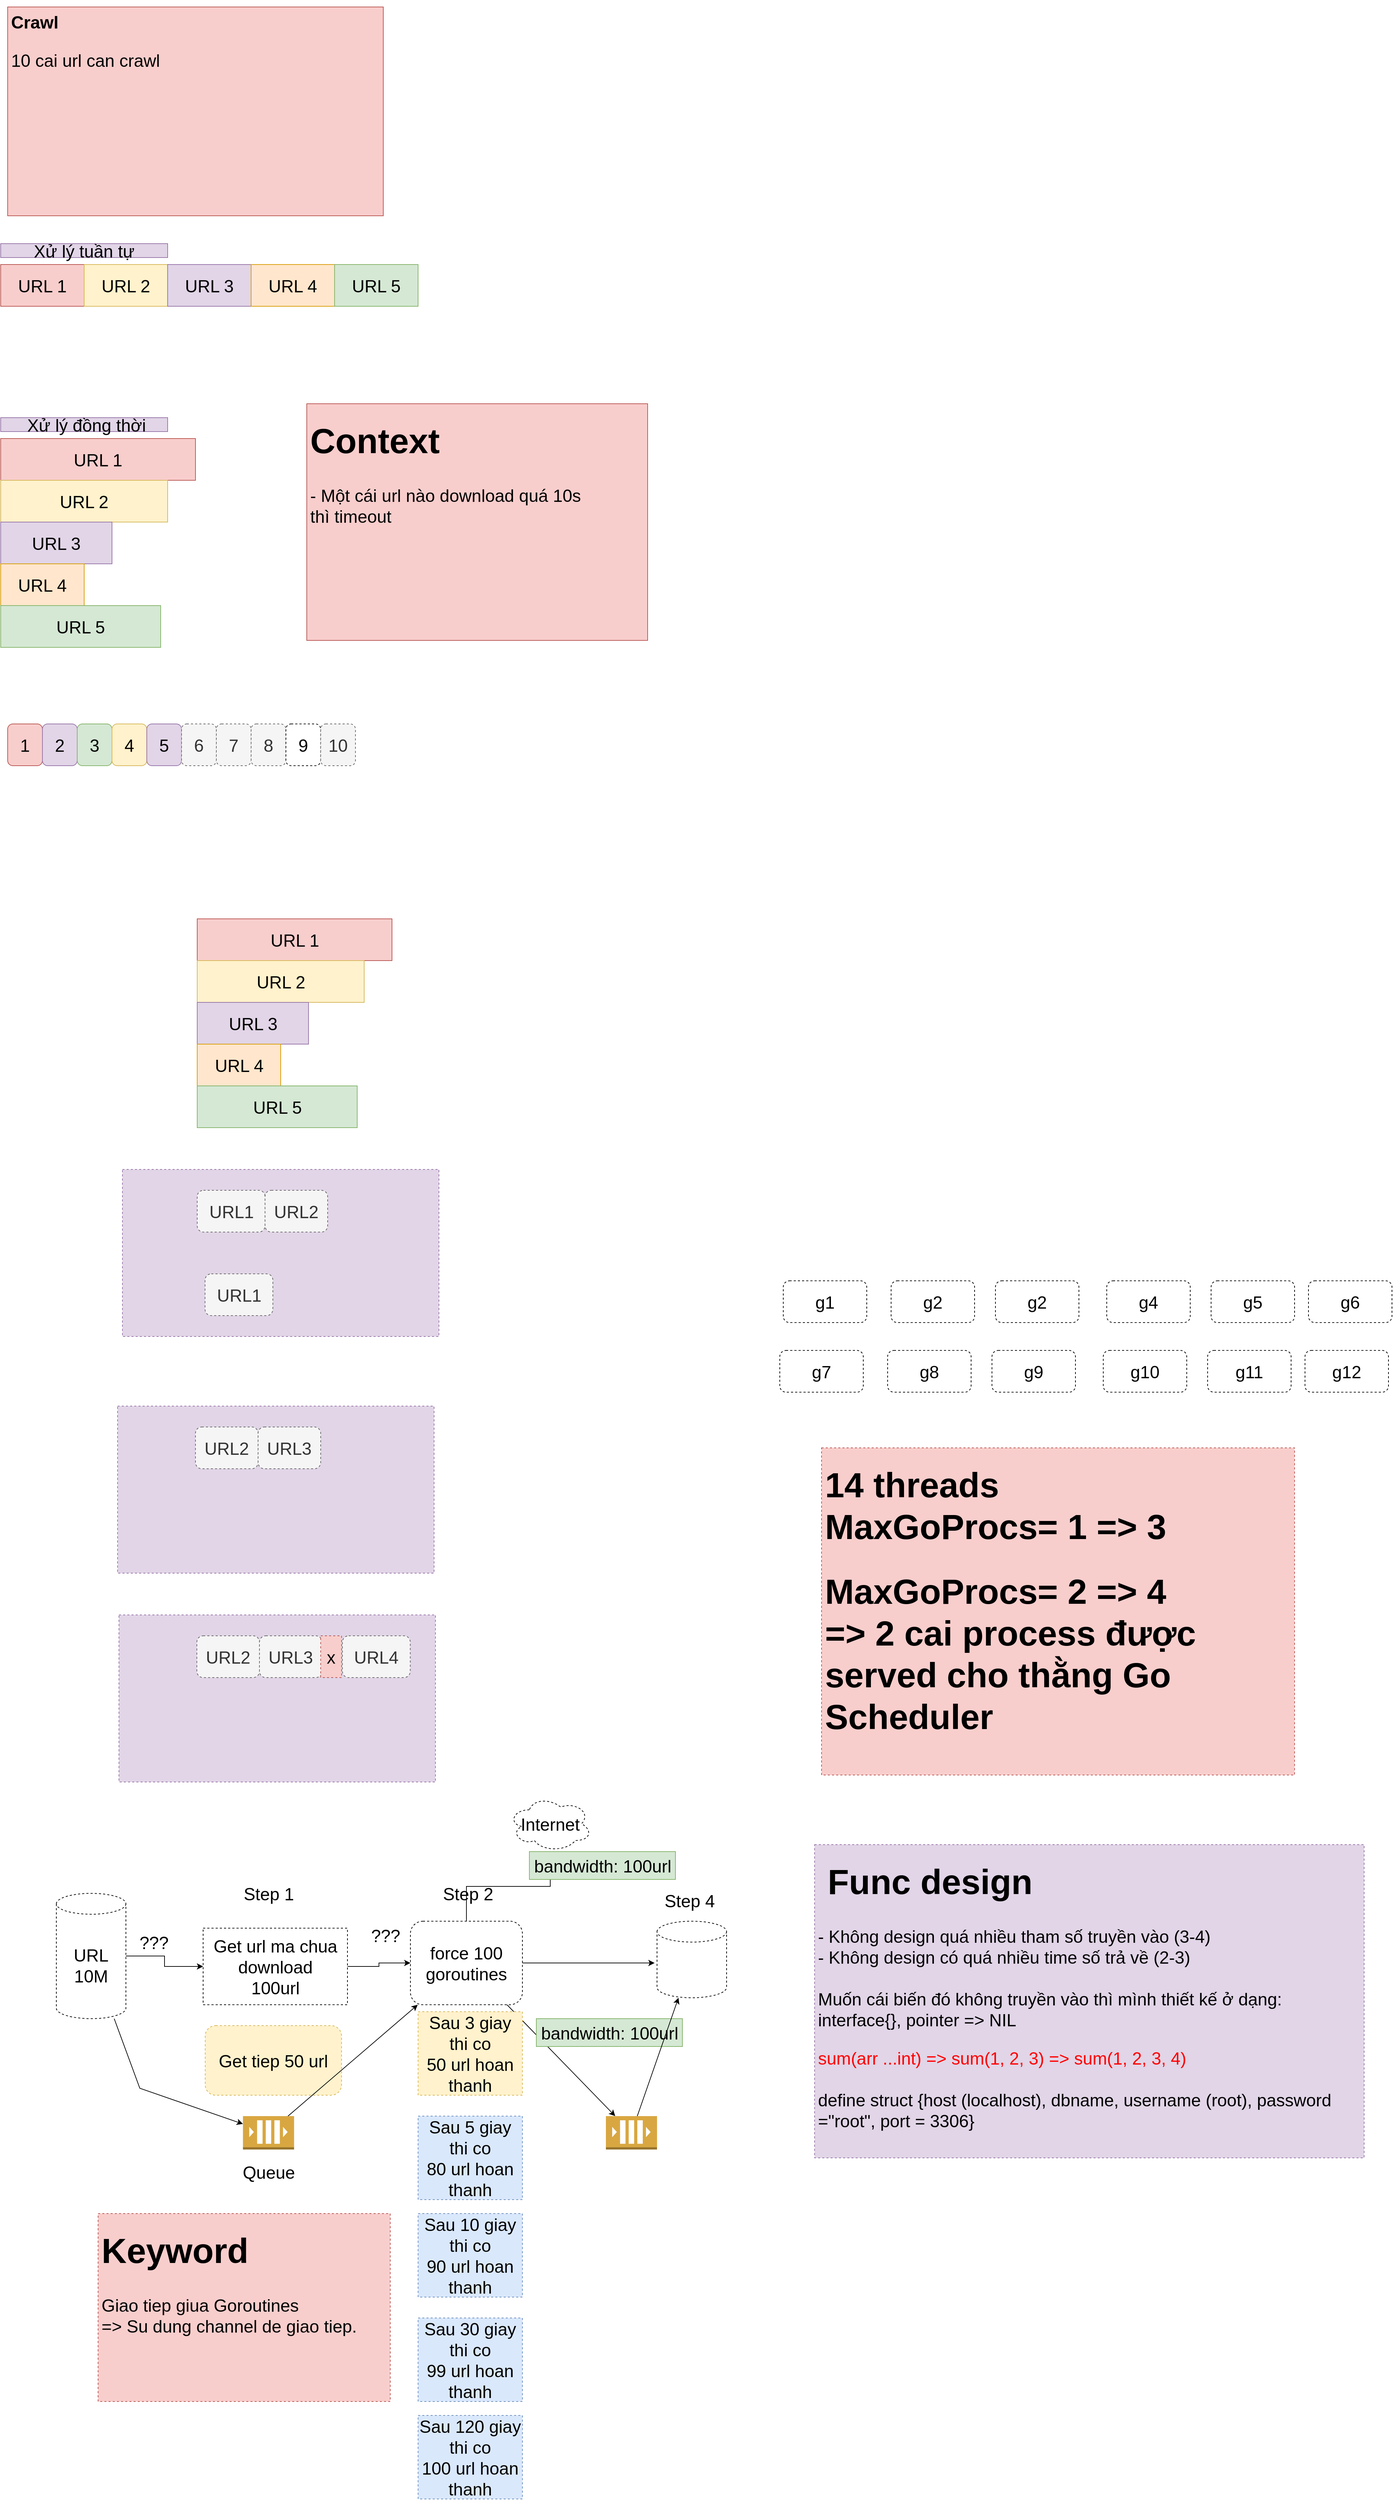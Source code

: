 <mxfile version="14.5.1" type="device"><diagram id="S1A6ARI2aFTFLwObNTvR" name="Page-1"><mxGraphModel dx="1106" dy="900" grid="1" gridSize="10" guides="1" tooltips="1" connect="1" arrows="1" fold="1" page="1" pageScale="1" pageWidth="850" pageHeight="1100" math="0" shadow="0"><root><mxCell id="0"/><mxCell id="1" parent="0"/><mxCell id="Xr8a-XAWNBKAME4nFiZ5-33" value="" style="rounded=0;whiteSpace=wrap;html=1;dashed=1;fontSize=25;fillColor=#e1d5e7;strokeColor=#9673a6;" vertex="1" parent="1"><mxGeometry x="205" y="1750" width="455" height="240" as="geometry"/></mxCell><mxCell id="Xr8a-XAWNBKAME4nFiZ5-1" value="&lt;h1 style=&quot;font-size: 25px;&quot;&gt;Crawl&lt;/h1&gt;&lt;p style=&quot;font-size: 25px;&quot;&gt;10 cai url can crawl&lt;/p&gt;" style="text;html=1;strokeColor=#b85450;fillColor=#f8cecc;spacing=5;spacingTop=-20;whiteSpace=wrap;overflow=hidden;rounded=0;fontSize=25;" vertex="1" parent="1"><mxGeometry x="40" y="80" width="540" height="300" as="geometry"/></mxCell><mxCell id="Xr8a-XAWNBKAME4nFiZ5-2" value="URL 1" style="rounded=0;whiteSpace=wrap;html=1;fontSize=25;fillColor=#f8cecc;strokeColor=#b85450;" vertex="1" parent="1"><mxGeometry x="30" y="450" width="120" height="60" as="geometry"/></mxCell><mxCell id="Xr8a-XAWNBKAME4nFiZ5-3" value="URL 2" style="rounded=0;whiteSpace=wrap;html=1;fontSize=25;fillColor=#fff2cc;strokeColor=#d6b656;" vertex="1" parent="1"><mxGeometry x="150" y="450" width="120" height="60" as="geometry"/></mxCell><mxCell id="Xr8a-XAWNBKAME4nFiZ5-4" value="URL 3" style="rounded=0;whiteSpace=wrap;html=1;fontSize=25;fillColor=#e1d5e7;strokeColor=#9673a6;" vertex="1" parent="1"><mxGeometry x="270" y="450" width="120" height="60" as="geometry"/></mxCell><mxCell id="Xr8a-XAWNBKAME4nFiZ5-5" value="URL 4" style="rounded=0;whiteSpace=wrap;html=1;fontSize=25;fillColor=#ffe6cc;strokeColor=#d79b00;" vertex="1" parent="1"><mxGeometry x="390" y="450" width="120" height="60" as="geometry"/></mxCell><mxCell id="Xr8a-XAWNBKAME4nFiZ5-6" value="URL 5" style="rounded=0;whiteSpace=wrap;html=1;fontSize=25;fillColor=#d5e8d4;strokeColor=#82b366;" vertex="1" parent="1"><mxGeometry x="510" y="450" width="120" height="60" as="geometry"/></mxCell><mxCell id="Xr8a-XAWNBKAME4nFiZ5-7" value="Xử lý tuần tự" style="text;html=1;strokeColor=#9673a6;fillColor=#e1d5e7;align=center;verticalAlign=middle;whiteSpace=wrap;rounded=0;fontSize=25;" vertex="1" parent="1"><mxGeometry x="30" y="420" width="240" height="20" as="geometry"/></mxCell><mxCell id="Xr8a-XAWNBKAME4nFiZ5-8" value="URL 1" style="rounded=0;whiteSpace=wrap;html=1;fontSize=25;fillColor=#f8cecc;strokeColor=#b85450;" vertex="1" parent="1"><mxGeometry x="30" y="700" width="280" height="60" as="geometry"/></mxCell><mxCell id="Xr8a-XAWNBKAME4nFiZ5-9" value="URL 2" style="rounded=0;whiteSpace=wrap;html=1;fontSize=25;fillColor=#fff2cc;strokeColor=#d6b656;" vertex="1" parent="1"><mxGeometry x="30" y="760" width="240" height="60" as="geometry"/></mxCell><mxCell id="Xr8a-XAWNBKAME4nFiZ5-10" value="URL 3" style="rounded=0;whiteSpace=wrap;html=1;fontSize=25;fillColor=#e1d5e7;strokeColor=#9673a6;" vertex="1" parent="1"><mxGeometry x="30" y="820" width="160" height="60" as="geometry"/></mxCell><mxCell id="Xr8a-XAWNBKAME4nFiZ5-11" value="URL 4" style="rounded=0;whiteSpace=wrap;html=1;fontSize=25;fillColor=#ffe6cc;strokeColor=#d79b00;" vertex="1" parent="1"><mxGeometry x="30" y="880" width="120" height="60" as="geometry"/></mxCell><mxCell id="Xr8a-XAWNBKAME4nFiZ5-12" value="URL 5" style="rounded=0;whiteSpace=wrap;html=1;fontSize=25;fillColor=#d5e8d4;strokeColor=#82b366;" vertex="1" parent="1"><mxGeometry x="30" y="940" width="230" height="60" as="geometry"/></mxCell><mxCell id="Xr8a-XAWNBKAME4nFiZ5-13" value="&amp;nbsp;Xử lý đồng thời" style="text;html=1;strokeColor=#9673a6;fillColor=#e1d5e7;align=center;verticalAlign=middle;whiteSpace=wrap;rounded=0;fontSize=25;" vertex="1" parent="1"><mxGeometry x="30" y="670" width="240" height="20" as="geometry"/></mxCell><mxCell id="Xr8a-XAWNBKAME4nFiZ5-14" value="&lt;h1&gt;Context&lt;/h1&gt;&lt;div&gt;- Một cái url nào download quá 10s&lt;/div&gt;&lt;div&gt;thì timeout&lt;/div&gt;" style="text;html=1;strokeColor=#b85450;fillColor=#f8cecc;spacing=5;spacingTop=-20;whiteSpace=wrap;overflow=hidden;rounded=0;fontSize=25;" vertex="1" parent="1"><mxGeometry x="470" y="650" width="490" height="340" as="geometry"/></mxCell><mxCell id="Xr8a-XAWNBKAME4nFiZ5-15" value="1" style="rounded=1;whiteSpace=wrap;html=1;fontSize=25;fillColor=#f8cecc;strokeColor=#b85450;" vertex="1" parent="1"><mxGeometry x="40" y="1110" width="50" height="60" as="geometry"/></mxCell><mxCell id="Xr8a-XAWNBKAME4nFiZ5-16" value="2" style="rounded=1;whiteSpace=wrap;html=1;fontSize=25;fillColor=#e1d5e7;strokeColor=#9673a6;" vertex="1" parent="1"><mxGeometry x="90" y="1110" width="50" height="60" as="geometry"/></mxCell><mxCell id="Xr8a-XAWNBKAME4nFiZ5-17" value="3" style="rounded=1;whiteSpace=wrap;html=1;fontSize=25;fillColor=#d5e8d4;strokeColor=#82b366;" vertex="1" parent="1"><mxGeometry x="140" y="1110" width="50" height="60" as="geometry"/></mxCell><mxCell id="Xr8a-XAWNBKAME4nFiZ5-18" value="4" style="rounded=1;whiteSpace=wrap;html=1;fontSize=25;fillColor=#fff2cc;strokeColor=#d6b656;" vertex="1" parent="1"><mxGeometry x="190" y="1110" width="50" height="60" as="geometry"/></mxCell><mxCell id="Xr8a-XAWNBKAME4nFiZ5-19" value="5" style="rounded=1;whiteSpace=wrap;html=1;fontSize=25;fillColor=#e1d5e7;strokeColor=#9673a6;" vertex="1" parent="1"><mxGeometry x="240" y="1110" width="50" height="60" as="geometry"/></mxCell><mxCell id="Xr8a-XAWNBKAME4nFiZ5-20" value="6" style="rounded=1;whiteSpace=wrap;html=1;fontSize=25;fillColor=#f5f5f5;strokeColor=#666666;fontColor=#333333;dashed=1;" vertex="1" parent="1"><mxGeometry x="290" y="1110" width="50" height="60" as="geometry"/></mxCell><mxCell id="Xr8a-XAWNBKAME4nFiZ5-21" value="7" style="rounded=1;whiteSpace=wrap;html=1;fontSize=25;fillColor=#f5f5f5;strokeColor=#666666;fontColor=#333333;dashed=1;" vertex="1" parent="1"><mxGeometry x="340" y="1110" width="50" height="60" as="geometry"/></mxCell><mxCell id="Xr8a-XAWNBKAME4nFiZ5-22" value="8" style="rounded=1;whiteSpace=wrap;html=1;fontSize=25;fillColor=#f5f5f5;strokeColor=#666666;fontColor=#333333;dashed=1;" vertex="1" parent="1"><mxGeometry x="390" y="1110" width="50" height="60" as="geometry"/></mxCell><mxCell id="Xr8a-XAWNBKAME4nFiZ5-23" value="9" style="rounded=1;whiteSpace=wrap;html=1;fontSize=25;dashed=1;" vertex="1" parent="1"><mxGeometry x="440" y="1110" width="50" height="60" as="geometry"/></mxCell><mxCell id="Xr8a-XAWNBKAME4nFiZ5-24" value="10" style="rounded=1;whiteSpace=wrap;html=1;fontSize=25;fillColor=#f5f5f5;strokeColor=#666666;fontColor=#333333;dashed=1;" vertex="1" parent="1"><mxGeometry x="490" y="1110" width="50" height="60" as="geometry"/></mxCell><mxCell id="Xr8a-XAWNBKAME4nFiZ5-25" value="URL1" style="rounded=1;whiteSpace=wrap;html=1;fontSize=25;fillColor=#f5f5f5;strokeColor=#666666;fontColor=#333333;dashed=1;" vertex="1" parent="1"><mxGeometry x="312.5" y="1780" width="97.5" height="60" as="geometry"/></mxCell><mxCell id="Xr8a-XAWNBKAME4nFiZ5-26" value="URL2" style="rounded=1;whiteSpace=wrap;html=1;fontSize=25;fillColor=#f5f5f5;strokeColor=#666666;fontColor=#333333;dashed=1;" vertex="1" parent="1"><mxGeometry x="410" y="1780" width="90" height="60" as="geometry"/></mxCell><mxCell id="Xr8a-XAWNBKAME4nFiZ5-27" value="URL 1" style="rounded=0;whiteSpace=wrap;html=1;fontSize=25;fillColor=#f8cecc;strokeColor=#b85450;" vertex="1" parent="1"><mxGeometry x="312.5" y="1390" width="280" height="60" as="geometry"/></mxCell><mxCell id="Xr8a-XAWNBKAME4nFiZ5-28" value="URL 2" style="rounded=0;whiteSpace=wrap;html=1;fontSize=25;fillColor=#fff2cc;strokeColor=#d6b656;" vertex="1" parent="1"><mxGeometry x="312.5" y="1450" width="240" height="60" as="geometry"/></mxCell><mxCell id="Xr8a-XAWNBKAME4nFiZ5-29" value="URL 3" style="rounded=0;whiteSpace=wrap;html=1;fontSize=25;fillColor=#e1d5e7;strokeColor=#9673a6;" vertex="1" parent="1"><mxGeometry x="312.5" y="1510" width="160" height="60" as="geometry"/></mxCell><mxCell id="Xr8a-XAWNBKAME4nFiZ5-30" value="URL 4" style="rounded=0;whiteSpace=wrap;html=1;fontSize=25;fillColor=#ffe6cc;strokeColor=#d79b00;" vertex="1" parent="1"><mxGeometry x="312.5" y="1570" width="120" height="60" as="geometry"/></mxCell><mxCell id="Xr8a-XAWNBKAME4nFiZ5-31" value="URL 5" style="rounded=0;whiteSpace=wrap;html=1;fontSize=25;fillColor=#d5e8d4;strokeColor=#82b366;" vertex="1" parent="1"><mxGeometry x="312.5" y="1630" width="230" height="60" as="geometry"/></mxCell><mxCell id="Xr8a-XAWNBKAME4nFiZ5-32" value="URL1" style="rounded=1;whiteSpace=wrap;html=1;fontSize=25;fillColor=#f5f5f5;strokeColor=#666666;fontColor=#333333;dashed=1;" vertex="1" parent="1"><mxGeometry x="323.75" y="1900" width="97.5" height="60" as="geometry"/></mxCell><mxCell id="Xr8a-XAWNBKAME4nFiZ5-34" value="" style="rounded=0;whiteSpace=wrap;html=1;dashed=1;fontSize=25;fillColor=#e1d5e7;strokeColor=#9673a6;" vertex="1" parent="1"><mxGeometry x="198" y="2090" width="455" height="240" as="geometry"/></mxCell><mxCell id="Xr8a-XAWNBKAME4nFiZ5-36" value="URL2" style="rounded=1;whiteSpace=wrap;html=1;fontSize=25;fillColor=#f5f5f5;strokeColor=#666666;fontColor=#333333;dashed=1;" vertex="1" parent="1"><mxGeometry x="310" y="2120" width="90" height="60" as="geometry"/></mxCell><mxCell id="Xr8a-XAWNBKAME4nFiZ5-38" value="URL3" style="rounded=1;whiteSpace=wrap;html=1;fontSize=25;fillColor=#f5f5f5;strokeColor=#666666;fontColor=#333333;dashed=1;" vertex="1" parent="1"><mxGeometry x="400" y="2120" width="90" height="60" as="geometry"/></mxCell><mxCell id="Xr8a-XAWNBKAME4nFiZ5-39" value="" style="rounded=0;whiteSpace=wrap;html=1;dashed=1;fontSize=25;fillColor=#e1d5e7;strokeColor=#9673a6;" vertex="1" parent="1"><mxGeometry x="200" y="2390" width="455" height="240" as="geometry"/></mxCell><mxCell id="Xr8a-XAWNBKAME4nFiZ5-40" value="URL2" style="rounded=1;whiteSpace=wrap;html=1;fontSize=25;fillColor=#f5f5f5;strokeColor=#666666;fontColor=#333333;dashed=1;" vertex="1" parent="1"><mxGeometry x="312" y="2420" width="90" height="60" as="geometry"/></mxCell><mxCell id="Xr8a-XAWNBKAME4nFiZ5-41" value="URL3" style="rounded=1;whiteSpace=wrap;html=1;fontSize=25;fillColor=#f5f5f5;strokeColor=#666666;fontColor=#333333;dashed=1;" vertex="1" parent="1"><mxGeometry x="402" y="2420" width="90" height="60" as="geometry"/></mxCell><mxCell id="Xr8a-XAWNBKAME4nFiZ5-42" value="URL4" style="rounded=1;whiteSpace=wrap;html=1;fontSize=25;fillColor=#f5f5f5;strokeColor=#666666;fontColor=#333333;dashed=1;" vertex="1" parent="1"><mxGeometry x="521.25" y="2420" width="97.5" height="60" as="geometry"/></mxCell><mxCell id="Xr8a-XAWNBKAME4nFiZ5-43" value="x" style="rounded=0;whiteSpace=wrap;html=1;dashed=1;fontSize=25;fillColor=#f8cecc;strokeColor=#b85450;" vertex="1" parent="1"><mxGeometry x="490" y="2420" width="30" height="60" as="geometry"/></mxCell><mxCell id="Xr8a-XAWNBKAME4nFiZ5-46" style="edgeStyle=orthogonalEdgeStyle;rounded=0;orthogonalLoop=1;jettySize=auto;html=1;fontSize=25;" edge="1" parent="1" source="Xr8a-XAWNBKAME4nFiZ5-44" target="Xr8a-XAWNBKAME4nFiZ5-45"><mxGeometry relative="1" as="geometry"/></mxCell><mxCell id="Xr8a-XAWNBKAME4nFiZ5-66" style="rounded=0;orthogonalLoop=1;jettySize=auto;html=1;fontSize=25;" edge="1" parent="1" source="Xr8a-XAWNBKAME4nFiZ5-44" target="Xr8a-XAWNBKAME4nFiZ5-65"><mxGeometry relative="1" as="geometry"><Array as="points"><mxPoint x="230" y="3070"/></Array></mxGeometry></mxCell><mxCell id="Xr8a-XAWNBKAME4nFiZ5-44" value="URL&lt;br&gt;10M" style="shape=cylinder3;whiteSpace=wrap;html=1;boundedLbl=1;backgroundOutline=1;size=15;dashed=1;fontSize=25;" vertex="1" parent="1"><mxGeometry x="110" y="2790" width="100" height="180" as="geometry"/></mxCell><mxCell id="Xr8a-XAWNBKAME4nFiZ5-49" style="edgeStyle=orthogonalEdgeStyle;rounded=0;orthogonalLoop=1;jettySize=auto;html=1;fontSize=25;" edge="1" parent="1" source="Xr8a-XAWNBKAME4nFiZ5-45" target="Xr8a-XAWNBKAME4nFiZ5-48"><mxGeometry relative="1" as="geometry"/></mxCell><mxCell id="Xr8a-XAWNBKAME4nFiZ5-45" value="Get url ma chua download&lt;br&gt;100url" style="rounded=0;whiteSpace=wrap;html=1;dashed=1;fontSize=25;" vertex="1" parent="1"><mxGeometry x="321" y="2840" width="207.5" height="110" as="geometry"/></mxCell><mxCell id="Xr8a-XAWNBKAME4nFiZ5-51" style="edgeStyle=orthogonalEdgeStyle;rounded=0;orthogonalLoop=1;jettySize=auto;html=1;fontSize=25;" edge="1" parent="1" source="Xr8a-XAWNBKAME4nFiZ5-48" target="Xr8a-XAWNBKAME4nFiZ5-50"><mxGeometry relative="1" as="geometry"/></mxCell><mxCell id="Xr8a-XAWNBKAME4nFiZ5-70" style="edgeStyle=none;rounded=0;orthogonalLoop=1;jettySize=auto;html=1;fontSize=25;" edge="1" parent="1" source="Xr8a-XAWNBKAME4nFiZ5-48"><mxGeometry relative="1" as="geometry"><mxPoint x="970" y="2890" as="targetPoint"/></mxGeometry></mxCell><mxCell id="Xr8a-XAWNBKAME4nFiZ5-73" style="edgeStyle=none;rounded=0;orthogonalLoop=1;jettySize=auto;html=1;fontSize=25;" edge="1" parent="1" source="Xr8a-XAWNBKAME4nFiZ5-48" target="Xr8a-XAWNBKAME4nFiZ5-69"><mxGeometry relative="1" as="geometry"/></mxCell><mxCell id="Xr8a-XAWNBKAME4nFiZ5-48" value="force 100&lt;br&gt;goroutines" style="rounded=1;whiteSpace=wrap;html=1;dashed=1;fontSize=25;" vertex="1" parent="1"><mxGeometry x="619" y="2830" width="161" height="120" as="geometry"/></mxCell><mxCell id="Xr8a-XAWNBKAME4nFiZ5-50" value="Internet" style="ellipse;shape=cloud;whiteSpace=wrap;html=1;dashed=1;fontSize=25;" vertex="1" parent="1"><mxGeometry x="760" y="2650" width="120" height="80" as="geometry"/></mxCell><mxCell id="Xr8a-XAWNBKAME4nFiZ5-52" value="Sau 3 giay thi co&lt;br&gt;50 url hoan thanh" style="rounded=0;whiteSpace=wrap;html=1;dashed=1;fontSize=25;fillColor=#fff2cc;strokeColor=#d6b656;" vertex="1" parent="1"><mxGeometry x="630" y="2960" width="150" height="120" as="geometry"/></mxCell><mxCell id="Xr8a-XAWNBKAME4nFiZ5-53" value="Sau 5 giay thi co&lt;br&gt;80 url hoan thanh" style="rounded=0;whiteSpace=wrap;html=1;dashed=1;fontSize=25;fillColor=#dae8fc;strokeColor=#6c8ebf;" vertex="1" parent="1"><mxGeometry x="630" y="3110" width="150" height="120" as="geometry"/></mxCell><mxCell id="Xr8a-XAWNBKAME4nFiZ5-54" value="Sau 10 giay thi co&lt;br&gt;90 url hoan thanh" style="rounded=0;whiteSpace=wrap;html=1;dashed=1;fontSize=25;fillColor=#dae8fc;strokeColor=#6c8ebf;" vertex="1" parent="1"><mxGeometry x="630" y="3250" width="150" height="120" as="geometry"/></mxCell><mxCell id="Xr8a-XAWNBKAME4nFiZ5-55" value="Sau 30 giay thi co&lt;br&gt;99 url hoan thanh" style="rounded=0;whiteSpace=wrap;html=1;dashed=1;fontSize=25;fillColor=#dae8fc;strokeColor=#6c8ebf;" vertex="1" parent="1"><mxGeometry x="630" y="3400" width="150" height="120" as="geometry"/></mxCell><mxCell id="Xr8a-XAWNBKAME4nFiZ5-56" value="Sau 120 giay thi co&lt;br&gt;100 url hoan thanh" style="rounded=0;whiteSpace=wrap;html=1;dashed=1;fontSize=25;fillColor=#dae8fc;strokeColor=#6c8ebf;" vertex="1" parent="1"><mxGeometry x="630" y="3540" width="150" height="120" as="geometry"/></mxCell><mxCell id="Xr8a-XAWNBKAME4nFiZ5-57" value="Step 1" style="text;html=1;align=center;verticalAlign=middle;resizable=0;points=[];autosize=1;fontSize=25;" vertex="1" parent="1"><mxGeometry x="370" y="2770" width="90" height="40" as="geometry"/></mxCell><mxCell id="Xr8a-XAWNBKAME4nFiZ5-58" value="&amp;nbsp;Step 2" style="text;html=1;align=center;verticalAlign=middle;resizable=0;points=[];autosize=1;fontSize=25;" vertex="1" parent="1"><mxGeometry x="653" y="2770" width="90" height="40" as="geometry"/></mxCell><mxCell id="Xr8a-XAWNBKAME4nFiZ5-59" value="bandwidth: 100url" style="text;html=1;align=center;verticalAlign=middle;resizable=0;points=[];autosize=1;fontSize=25;fillColor=#d5e8d4;strokeColor=#82b366;" vertex="1" parent="1"><mxGeometry x="790" y="2730" width="210" height="40" as="geometry"/></mxCell><mxCell id="Xr8a-XAWNBKAME4nFiZ5-60" value="Get tiep 50 url" style="rounded=1;whiteSpace=wrap;html=1;dashed=1;fontSize=25;fillColor=#fff2cc;strokeColor=#d6b656;" vertex="1" parent="1"><mxGeometry x="324" y="2980" width="196" height="100" as="geometry"/></mxCell><mxCell id="Xr8a-XAWNBKAME4nFiZ5-61" value="bandwidth: 100url" style="text;html=1;align=center;verticalAlign=middle;resizable=0;points=[];autosize=1;fontSize=25;fillColor=#d5e8d4;strokeColor=#82b366;" vertex="1" parent="1"><mxGeometry x="800" y="2970" width="210" height="40" as="geometry"/></mxCell><mxCell id="Xr8a-XAWNBKAME4nFiZ5-62" value="???" style="text;html=1;align=center;verticalAlign=middle;resizable=0;points=[];autosize=1;fontSize=25;" vertex="1" parent="1"><mxGeometry x="220" y="2840" width="60" height="40" as="geometry"/></mxCell><mxCell id="Xr8a-XAWNBKAME4nFiZ5-63" value="???" style="text;html=1;align=center;verticalAlign=middle;resizable=0;points=[];autosize=1;fontSize=25;" vertex="1" parent="1"><mxGeometry x="552.5" y="2830" width="60" height="40" as="geometry"/></mxCell><mxCell id="Xr8a-XAWNBKAME4nFiZ5-67" style="edgeStyle=none;rounded=0;orthogonalLoop=1;jettySize=auto;html=1;fontSize=25;" edge="1" parent="1" source="Xr8a-XAWNBKAME4nFiZ5-65" target="Xr8a-XAWNBKAME4nFiZ5-48"><mxGeometry relative="1" as="geometry"/></mxCell><mxCell id="Xr8a-XAWNBKAME4nFiZ5-65" value="" style="outlineConnect=0;dashed=0;verticalLabelPosition=bottom;verticalAlign=top;align=center;html=1;shape=mxgraph.aws3.queue;fillColor=#D9A741;gradientColor=none;fontSize=25;" vertex="1" parent="1"><mxGeometry x="378.25" y="3110" width="73.5" height="48" as="geometry"/></mxCell><mxCell id="Xr8a-XAWNBKAME4nFiZ5-68" value="Queue" style="text;html=1;align=center;verticalAlign=middle;resizable=0;points=[];autosize=1;fontSize=25;" vertex="1" parent="1"><mxGeometry x="370" y="3170" width="90" height="40" as="geometry"/></mxCell><mxCell id="Xr8a-XAWNBKAME4nFiZ5-74" style="edgeStyle=none;rounded=0;orthogonalLoop=1;jettySize=auto;html=1;fontSize=25;" edge="1" parent="1" source="Xr8a-XAWNBKAME4nFiZ5-69" target="Xr8a-XAWNBKAME4nFiZ5-71"><mxGeometry relative="1" as="geometry"/></mxCell><mxCell id="Xr8a-XAWNBKAME4nFiZ5-69" value="" style="outlineConnect=0;dashed=0;verticalLabelPosition=bottom;verticalAlign=top;align=center;html=1;shape=mxgraph.aws3.queue;fillColor=#D9A741;gradientColor=none;fontSize=25;" vertex="1" parent="1"><mxGeometry x="900" y="3110" width="73.5" height="48" as="geometry"/></mxCell><mxCell id="Xr8a-XAWNBKAME4nFiZ5-71" value="" style="shape=cylinder3;whiteSpace=wrap;html=1;boundedLbl=1;backgroundOutline=1;size=15;dashed=1;fontSize=25;" vertex="1" parent="1"><mxGeometry x="973.5" y="2830" width="100" height="110" as="geometry"/></mxCell><mxCell id="Xr8a-XAWNBKAME4nFiZ5-72" value="Step 4" style="text;html=1;align=center;verticalAlign=middle;resizable=0;points=[];autosize=1;fontSize=25;" vertex="1" parent="1"><mxGeometry x="975" y="2780" width="90" height="40" as="geometry"/></mxCell><mxCell id="Xr8a-XAWNBKAME4nFiZ5-75" value="&lt;h1&gt;Keyword&lt;/h1&gt;&lt;div&gt;Giao tiep giua Goroutines&lt;/div&gt;&lt;div&gt;=&amp;gt; Su dung channel de giao tiep.&lt;/div&gt;" style="text;html=1;strokeColor=#b85450;fillColor=#f8cecc;spacing=5;spacingTop=-20;whiteSpace=wrap;overflow=hidden;rounded=0;dashed=1;fontSize=25;" vertex="1" parent="1"><mxGeometry x="170" y="3250" width="420" height="270" as="geometry"/></mxCell><mxCell id="Xr8a-XAWNBKAME4nFiZ5-76" value="g1" style="rounded=1;whiteSpace=wrap;html=1;dashed=1;fontSize=25;" vertex="1" parent="1"><mxGeometry x="1155" y="1910" width="120" height="60" as="geometry"/></mxCell><mxCell id="Xr8a-XAWNBKAME4nFiZ5-77" value="g2" style="rounded=1;whiteSpace=wrap;html=1;dashed=1;fontSize=25;" vertex="1" parent="1"><mxGeometry x="1310" y="1910" width="120" height="60" as="geometry"/></mxCell><mxCell id="Xr8a-XAWNBKAME4nFiZ5-78" value="g2" style="rounded=1;whiteSpace=wrap;html=1;dashed=1;fontSize=25;" vertex="1" parent="1"><mxGeometry x="1460" y="1910" width="120" height="60" as="geometry"/></mxCell><mxCell id="Xr8a-XAWNBKAME4nFiZ5-79" value="g4" style="rounded=1;whiteSpace=wrap;html=1;dashed=1;fontSize=25;" vertex="1" parent="1"><mxGeometry x="1620" y="1910" width="120" height="60" as="geometry"/></mxCell><mxCell id="Xr8a-XAWNBKAME4nFiZ5-80" value="g5" style="rounded=1;whiteSpace=wrap;html=1;dashed=1;fontSize=25;" vertex="1" parent="1"><mxGeometry x="1770" y="1910" width="120" height="60" as="geometry"/></mxCell><mxCell id="Xr8a-XAWNBKAME4nFiZ5-81" value="g6" style="rounded=1;whiteSpace=wrap;html=1;dashed=1;fontSize=25;" vertex="1" parent="1"><mxGeometry x="1910" y="1910" width="120" height="60" as="geometry"/></mxCell><mxCell id="Xr8a-XAWNBKAME4nFiZ5-82" value="g7" style="rounded=1;whiteSpace=wrap;html=1;dashed=1;fontSize=25;" vertex="1" parent="1"><mxGeometry x="1150" y="2010" width="120" height="60" as="geometry"/></mxCell><mxCell id="Xr8a-XAWNBKAME4nFiZ5-83" value="g8" style="rounded=1;whiteSpace=wrap;html=1;dashed=1;fontSize=25;" vertex="1" parent="1"><mxGeometry x="1305" y="2010" width="120" height="60" as="geometry"/></mxCell><mxCell id="Xr8a-XAWNBKAME4nFiZ5-84" value="g9" style="rounded=1;whiteSpace=wrap;html=1;dashed=1;fontSize=25;" vertex="1" parent="1"><mxGeometry x="1455" y="2010" width="120" height="60" as="geometry"/></mxCell><mxCell id="Xr8a-XAWNBKAME4nFiZ5-85" value="g10" style="rounded=1;whiteSpace=wrap;html=1;dashed=1;fontSize=25;" vertex="1" parent="1"><mxGeometry x="1615" y="2010" width="120" height="60" as="geometry"/></mxCell><mxCell id="Xr8a-XAWNBKAME4nFiZ5-86" value="g11" style="rounded=1;whiteSpace=wrap;html=1;dashed=1;fontSize=25;" vertex="1" parent="1"><mxGeometry x="1765" y="2010" width="120" height="60" as="geometry"/></mxCell><mxCell id="Xr8a-XAWNBKAME4nFiZ5-87" value="g12" style="rounded=1;whiteSpace=wrap;html=1;dashed=1;fontSize=25;" vertex="1" parent="1"><mxGeometry x="1905" y="2010" width="120" height="60" as="geometry"/></mxCell><mxCell id="Xr8a-XAWNBKAME4nFiZ5-88" value="&lt;h1&gt;14 threads&lt;br&gt;MaxGoProcs= 1 =&amp;gt; 3&lt;br&gt;&lt;/h1&gt;&lt;h1&gt;MaxGoProcs= 2 =&amp;gt; 4&lt;br&gt;=&amp;gt; 2 cai process được served cho thằng Go Scheduler&lt;/h1&gt;" style="text;html=1;strokeColor=#b85450;fillColor=#f8cecc;spacing=5;spacingTop=-20;whiteSpace=wrap;overflow=hidden;rounded=0;dashed=1;fontSize=25;" vertex="1" parent="1"><mxGeometry x="1210" y="2150" width="680" height="470" as="geometry"/></mxCell><mxCell id="Xr8a-XAWNBKAME4nFiZ5-89" value="&lt;h1&gt;&amp;nbsp;Func design&lt;/h1&gt;&lt;p&gt;- Không design quá nhiều tham số truyền vào (3-4)&lt;br&gt;- Không design có quá nhiều time số trả về (2-3)&lt;br&gt;&lt;br&gt;Muốn cái biến đó không truyền vào thì mình thiết kế ở dạng:&lt;br&gt;interface{}, pointer =&amp;gt; NIL&lt;/p&gt;&lt;p&gt;&lt;font color=&quot;#ff0000&quot;&gt;sum(arr ...int) =&amp;gt; sum(1, 2, 3) =&amp;gt; sum(1, 2, 3, 4)&lt;/font&gt;&lt;br&gt;&lt;br&gt;define struct {host (localhost), dbname, username (root), password =&quot;root&quot;, port = 3306}&lt;/p&gt;" style="text;html=1;strokeColor=#9673a6;fillColor=#e1d5e7;spacing=5;spacingTop=-20;whiteSpace=wrap;overflow=hidden;rounded=0;dashed=1;fontSize=25;" vertex="1" parent="1"><mxGeometry x="1200" y="2720" width="790" height="450" as="geometry"/></mxCell></root></mxGraphModel></diagram></mxfile>